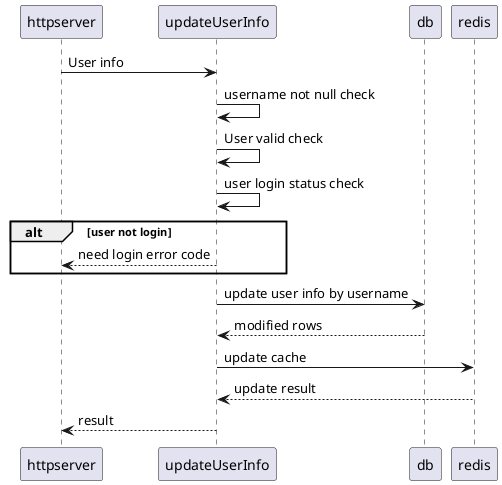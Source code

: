 @startuml
httpserver -> updateUserInfo: User info
updateUserInfo -> updateUserInfo: username not null check
updateUserInfo -> updateUserInfo: User valid check
updateUserInfo -> updateUserInfo: user login status check
alt user not login
httpserver <-- updateUserInfo: need login error code
end
updateUserInfo -> db: update user info by username
updateUserInfo <-- db: modified rows
updateUserInfo -> redis: update cache
updateUserInfo <-- redis: update result
httpserver <-- updateUserInfo: result
@enduml